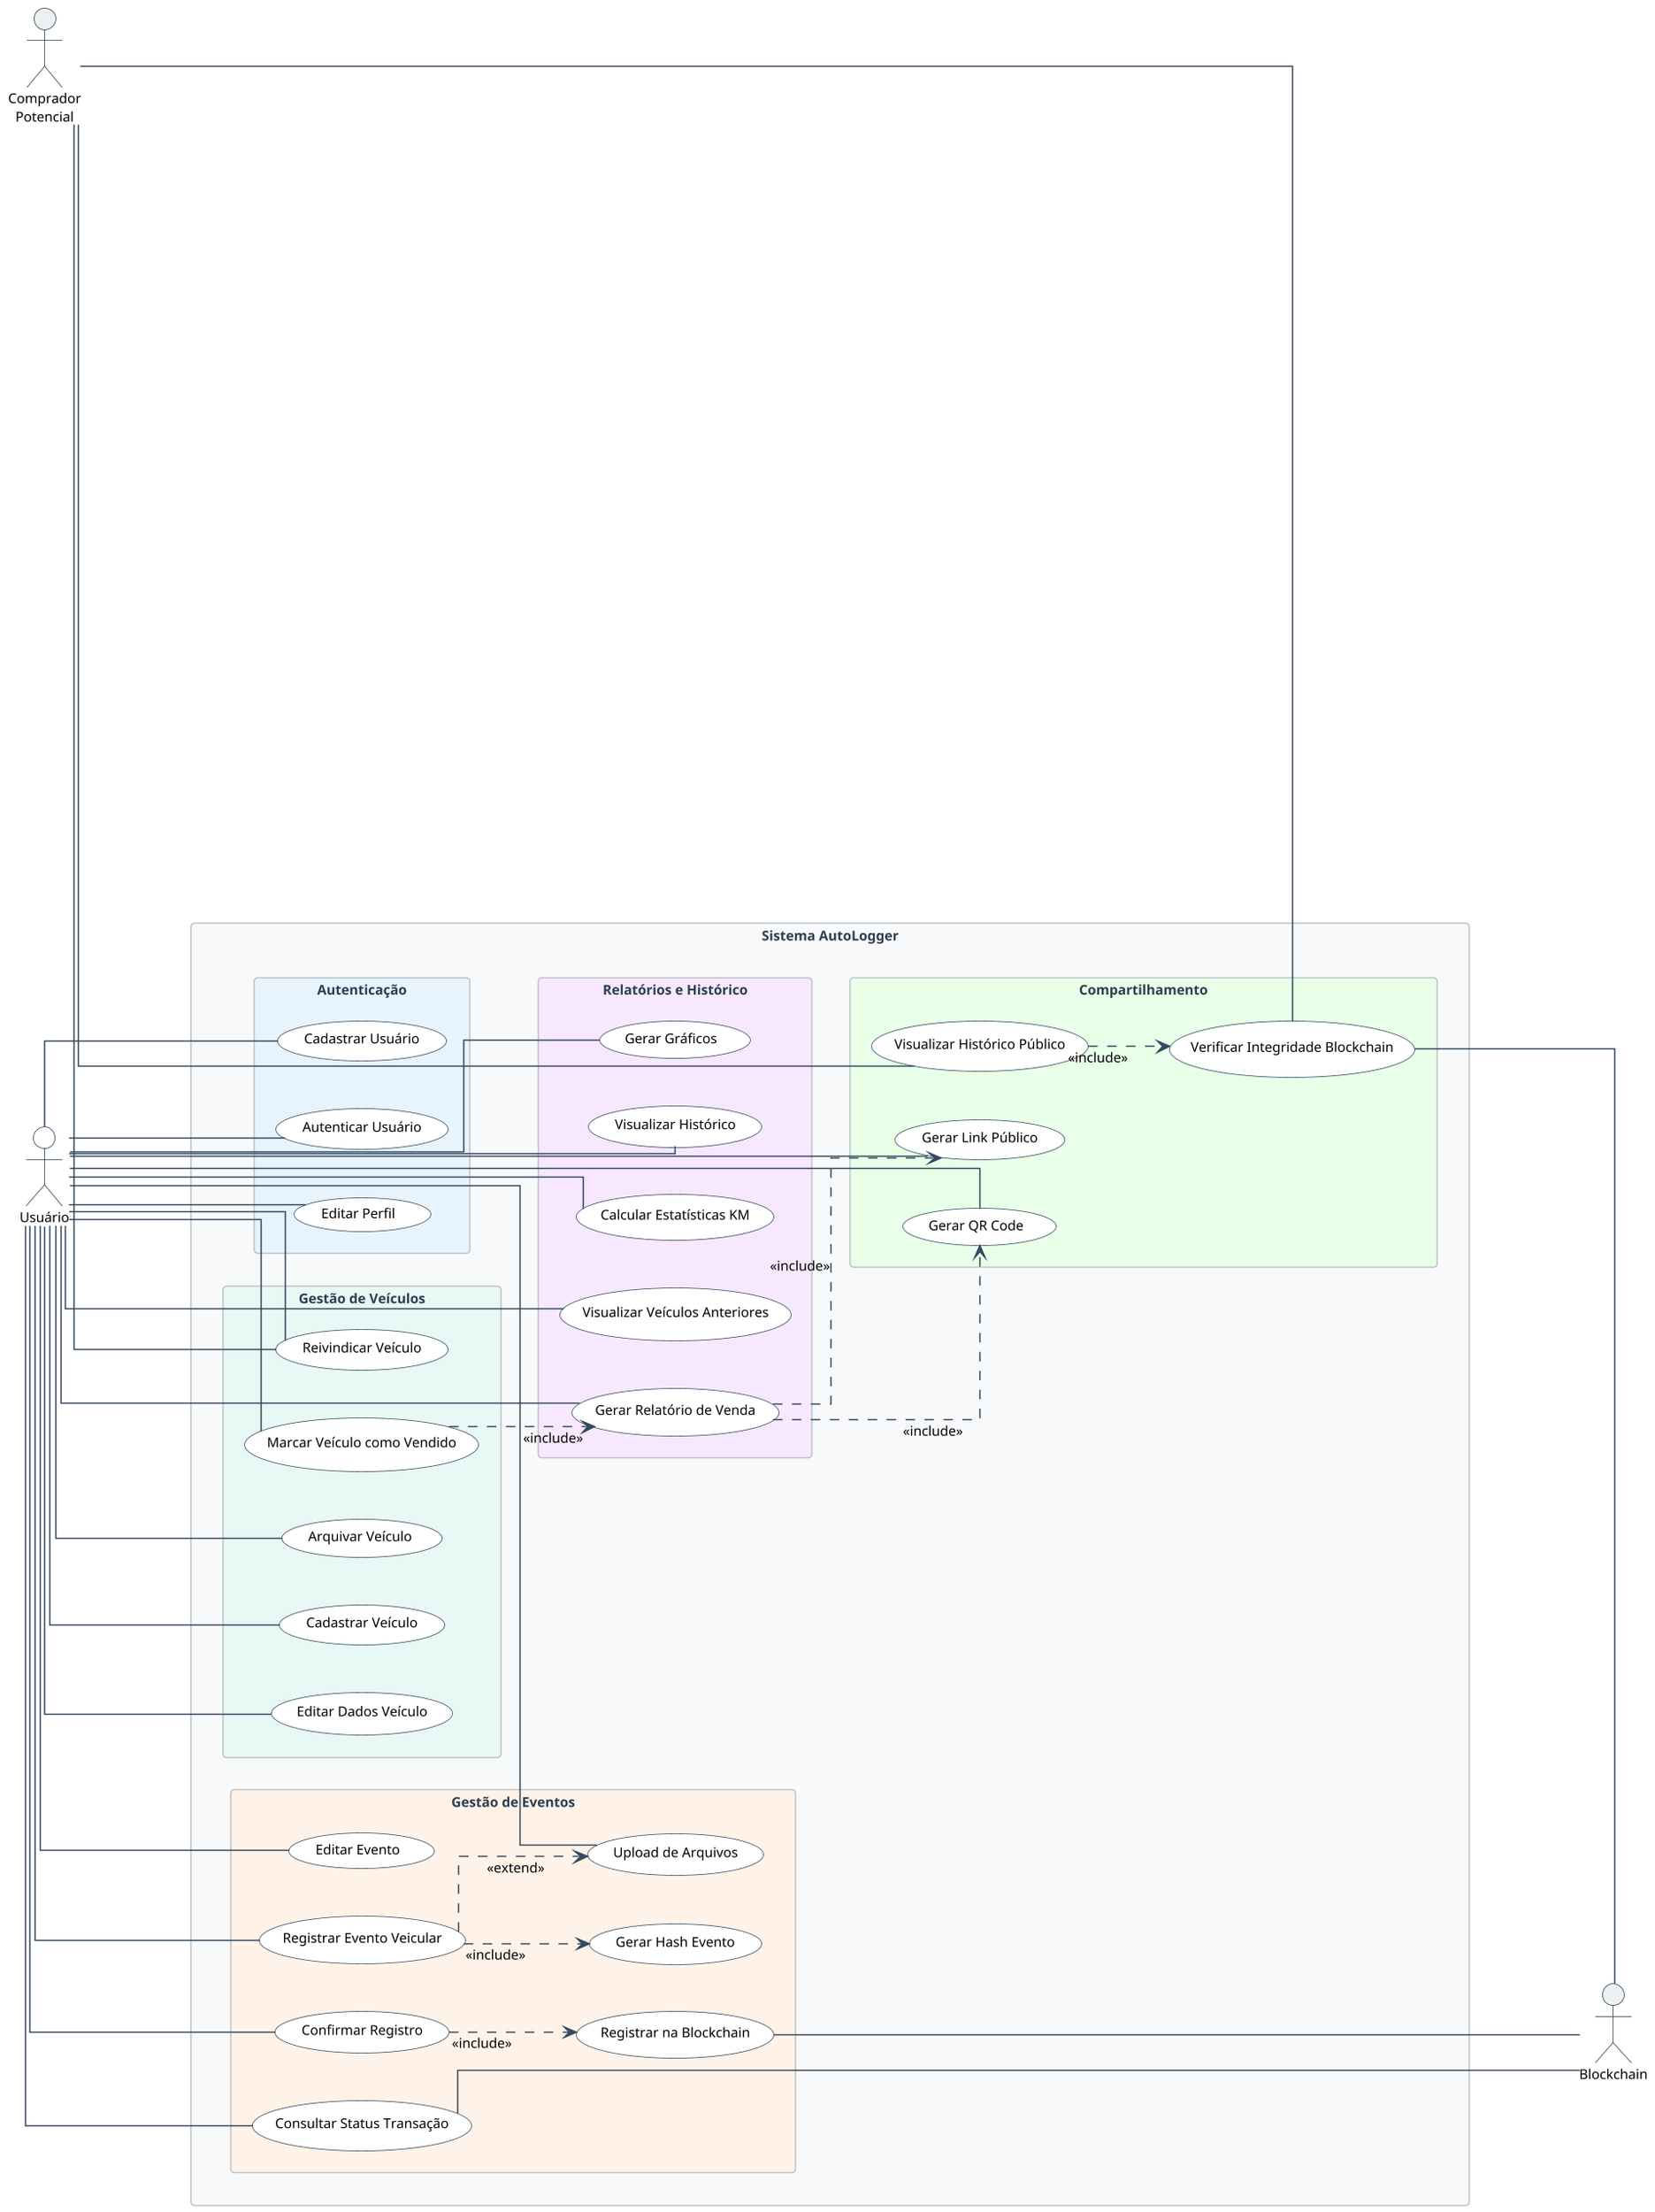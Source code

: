 @startuml casos_uso_completos

left to right direction

skinparam {
    usecaseFontSize 11
    usecaseFontName "Segoe UI"
    usecaseBackgroundColor #FFFFFF
    usecaseBorderColor #34495E
    actorBackgroundColor #FFFFFF
    actorBorderColor #2C3E50
    actorFontName "Segoe UI"
    actorFontSize 11
    arrowColor #34495E
    rectangleBackgroundColor #F8F9FA
    rectangleBorderColor #BDC3C7
    rectangleFontColor #2C3E50
    rectangleFontName "Segoe UI"
    rectangleFontSize 12
    defaultTextAlignment center
    wrapWidth 180
    dpi 150
    shadowing false
    linetype ortho
    defaultFontName "Segoe UI"
    defaultFontSize 10
}

actor "Usuário" as User #FFFFFF
actor "Comprador\nPotencial" as Buyer #ECF0F1
actor "Blockchain" as Blockchain #ECF0F1

rectangle "Sistema AutoLogger" #F8F9FA {

  rectangle "Autenticação" #E8F4FD {
    (Cadastrar Usuário) as UC01
    (Autenticar Usuário) as UC02
    (Editar Perfil) as UC16
  }

  rectangle "Gestão de Veículos" #E8F8F5 {
    (Cadastrar Veículo) as UC03
    (Editar Dados Veículo) as UC17
    (Marcar Veículo como Vendido) as UC18
    (Arquivar Veículo) as UC19
    (Reivindicar Veículo) as UC20
  }

  rectangle "Gestão de Eventos" #FFF2E8 {
    (Registrar Evento Veicular) as UC05
    (Upload de Arquivos) as UC07
    (Gerar Hash Evento) as UC08
    (Confirmar Registro) as UC09
    (Registrar na Blockchain) as UC10
    (Consultar Status Transação) as UC11
    (Editar Evento) as UC15
  }

  rectangle "Relatórios e Histórico" #F8E8FF {
    (Visualizar Histórico) as UC12
    (Calcular Estatísticas KM) as UC13
    (Gerar Gráficos) as UC14
    (Gerar Relatório de Venda) as UC21
    (Visualizar Veículos Anteriores) as UC22
  }

  rectangle "Compartilhamento" #E8FFE8 {
    (Gerar Link Público) as UC23
    (Gerar QR Code) as UC24
    (Visualizar Histórico Público) as UC25
    (Verificar Integridade Blockchain) as UC26
  }
}

' Conexões do Usuário Principal
User --- UC01
User --- UC02
User --- UC16
User --- UC03
User --- UC17
User --- UC18
User --- UC19
User --- UC20
User --- UC05
User --- UC07
User --- UC09
User --- UC11
User --- UC15
User --- UC12
User --- UC13
User --- UC14
User --- UC21
User --- UC22
User --- UC23
User --- UC24

' Conexões do Comprador Potencial
Buyer --- UC25
Buyer --- UC26
Buyer --- UC20

' Relacionamentos Include/Extend
UC05 ..> UC08 : <<include>>
UC09 ..> UC10 : <<include>>
UC05 ..> UC07 : <<extend>>
UC18 ..> UC21 : <<include>>
UC21 ..> UC23 : <<include>>
UC21 ..> UC24 : <<include>>
UC25 ..> UC26 : <<include>>

' Conexões com Blockchain
UC10 --- Blockchain
UC11 --- Blockchain
UC26 --- Blockchain

@enduml